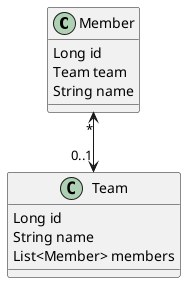 @startuml

class Member {
  Long id
  Team team
  String name
}

class Team {
  Long id
  String name
  List<Member> members
}

Member "*" <-D-> "0..1" Team

@enduml